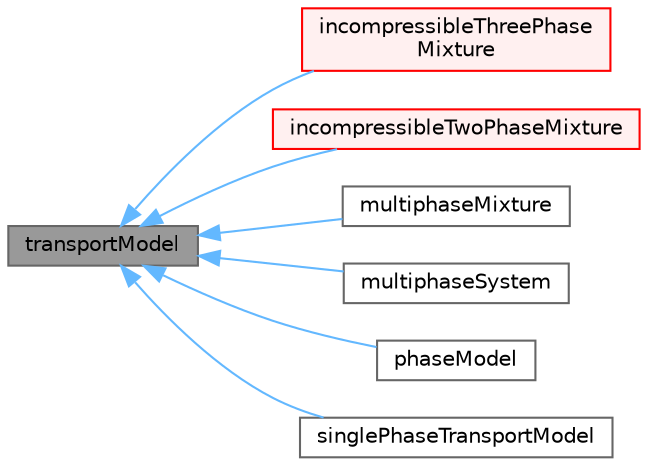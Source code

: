 digraph "transportModel"
{
 // LATEX_PDF_SIZE
  bgcolor="transparent";
  edge [fontname=Helvetica,fontsize=10,labelfontname=Helvetica,labelfontsize=10];
  node [fontname=Helvetica,fontsize=10,shape=box,height=0.2,width=0.4];
  rankdir="LR";
  Node1 [id="Node000001",label="transportModel",height=0.2,width=0.4,color="gray40", fillcolor="grey60", style="filled", fontcolor="black",tooltip="Base-class for all transport models used by the incompressible turbulence models."];
  Node1 -> Node2 [id="edge1_Node000001_Node000002",dir="back",color="steelblue1",style="solid",tooltip=" "];
  Node2 [id="Node000002",label="incompressibleThreePhase\lMixture",height=0.2,width=0.4,color="red", fillcolor="#FFF0F0", style="filled",URL="$classFoam_1_1incompressibleThreePhaseMixture.html",tooltip=" "];
  Node1 -> Node4 [id="edge2_Node000001_Node000004",dir="back",color="steelblue1",style="solid",tooltip=" "];
  Node4 [id="Node000004",label="incompressibleTwoPhaseMixture",height=0.2,width=0.4,color="red", fillcolor="#FFF0F0", style="filled",URL="$classFoam_1_1incompressibleTwoPhaseMixture.html",tooltip="A two-phase incompressible transportModel."];
  Node1 -> Node12 [id="edge3_Node000001_Node000012",dir="back",color="steelblue1",style="solid",tooltip=" "];
  Node12 [id="Node000012",label="multiphaseMixture",height=0.2,width=0.4,color="gray40", fillcolor="white", style="filled",URL="$classFoam_1_1multiphaseMixture.html",tooltip="Incompressible multi-phase mixture with built in solution for the phase fractions with interface comp..."];
  Node1 -> Node13 [id="edge4_Node000001_Node000013",dir="back",color="steelblue1",style="solid",tooltip=" "];
  Node13 [id="Node000013",label="multiphaseSystem",height=0.2,width=0.4,color="gray40", fillcolor="white", style="filled",URL="$classFoam_1_1multiphaseSystem.html",tooltip="Incompressible multi-phase mixture with built in solution for the phase fractions with interface comp..."];
  Node1 -> Node14 [id="edge5_Node000001_Node000014",dir="back",color="steelblue1",style="solid",tooltip=" "];
  Node14 [id="Node000014",label="phaseModel",height=0.2,width=0.4,color="gray40", fillcolor="white", style="filled",URL="$classFoam_1_1phaseModel.html",tooltip="Single incompressible phase derived from the phase-fraction. Used as part of the multiPhaseMixture fo..."];
  Node1 -> Node15 [id="edge6_Node000001_Node000015",dir="back",color="steelblue1",style="solid",tooltip=" "];
  Node15 [id="Node000015",label="singlePhaseTransportModel",height=0.2,width=0.4,color="gray40", fillcolor="white", style="filled",URL="$classFoam_1_1singlePhaseTransportModel.html",tooltip="A simple single-phase transport model based on viscosityModel."];
}
